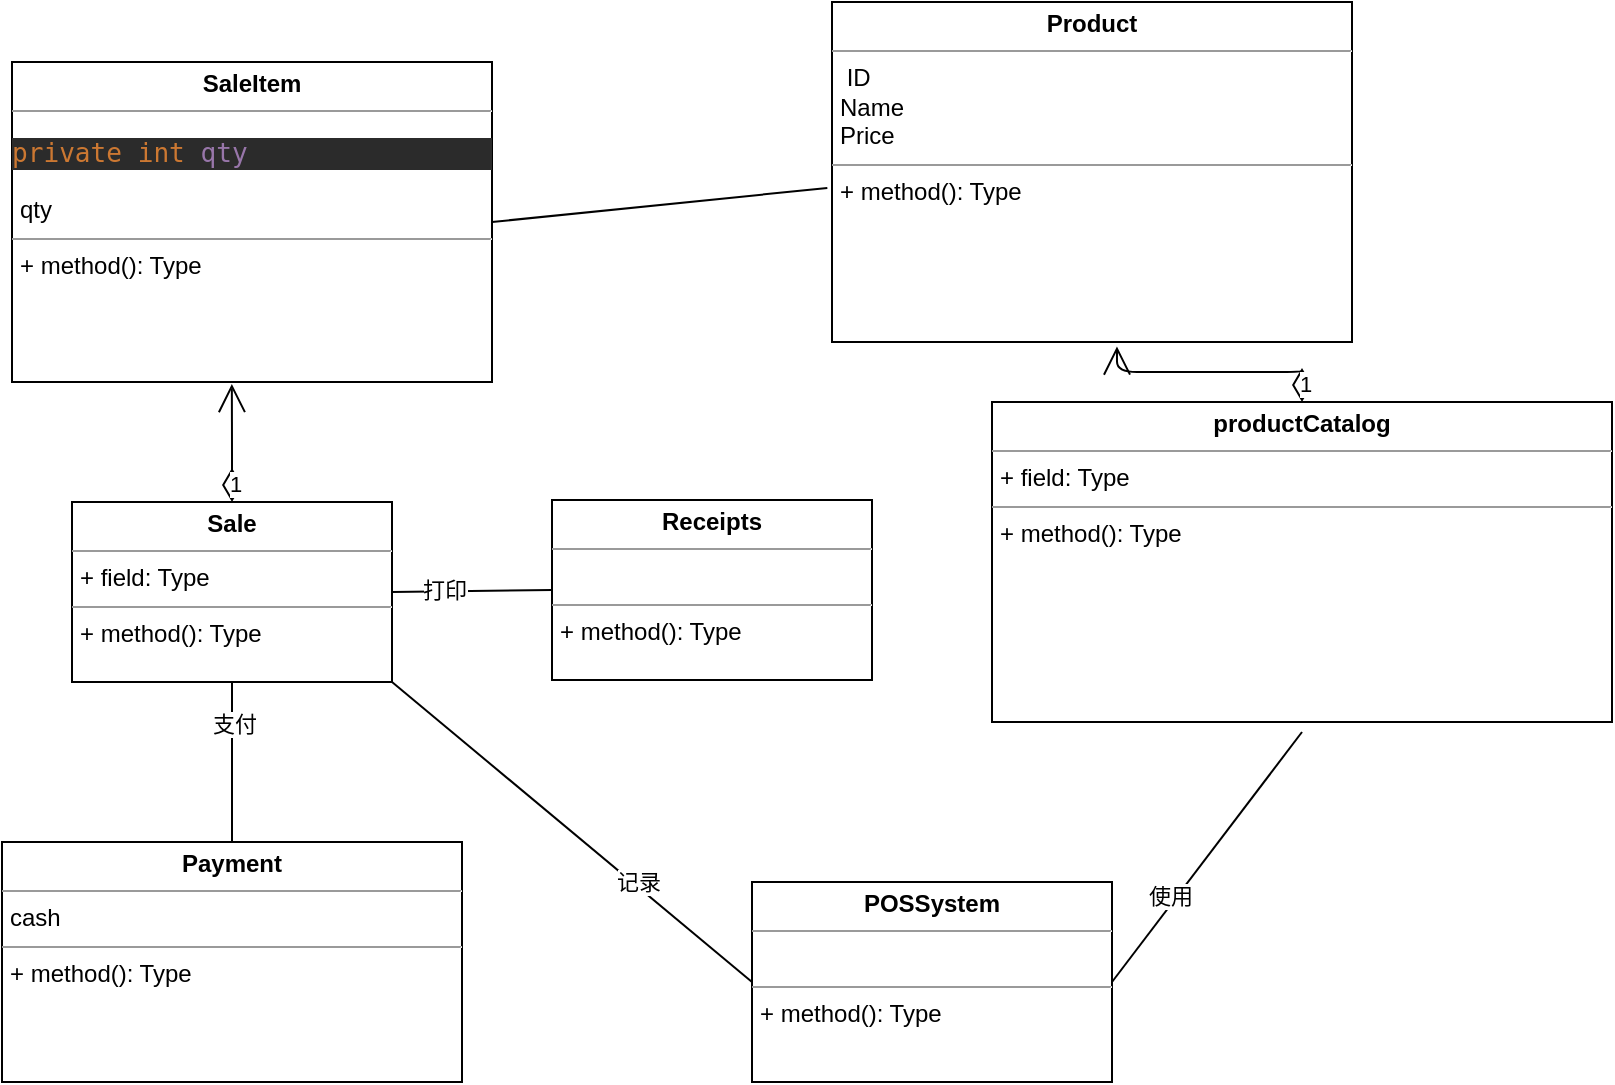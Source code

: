 <mxfile version="14.1.8" type="device"><diagram id="YsVwFyim33YzfqXXSGdD" name="第 1 页"><mxGraphModel dx="1026" dy="594" grid="1" gridSize="10" guides="1" tooltips="1" connect="1" arrows="1" fold="1" page="1" pageScale="1" pageWidth="827" pageHeight="1169" math="0" shadow="0"><root><mxCell id="0"/><mxCell id="1" parent="0"/><mxCell id="7Kuevv2WQiWlaJI7wpiE-1" value="&lt;p style=&quot;margin: 0px ; margin-top: 4px ; text-align: center&quot;&gt;&lt;b&gt;Payment&lt;/b&gt;&lt;/p&gt;&lt;hr size=&quot;1&quot;&gt;&lt;p style=&quot;margin: 0px ; margin-left: 4px&quot;&gt;cash&lt;/p&gt;&lt;hr size=&quot;1&quot;&gt;&lt;p style=&quot;margin: 0px ; margin-left: 4px&quot;&gt;+ method(): Type&lt;/p&gt;" style="verticalAlign=top;align=left;overflow=fill;fontSize=12;fontFamily=Helvetica;html=1;" vertex="1" parent="1"><mxGeometry x="55" y="430" width="230" height="120" as="geometry"/></mxCell><mxCell id="7Kuevv2WQiWlaJI7wpiE-8" value="&lt;p style=&quot;margin: 0px ; margin-top: 4px ; text-align: center&quot;&gt;&lt;b&gt;productCatalog&lt;/b&gt;&lt;/p&gt;&lt;hr size=&quot;1&quot;&gt;&lt;p style=&quot;margin: 0px ; margin-left: 4px&quot;&gt;+ field: Type&lt;/p&gt;&lt;hr size=&quot;1&quot;&gt;&lt;p style=&quot;margin: 0px ; margin-left: 4px&quot;&gt;+ method(): Type&lt;/p&gt;" style="verticalAlign=top;align=left;overflow=fill;fontSize=12;fontFamily=Helvetica;html=1;" vertex="1" parent="1"><mxGeometry x="550" y="210" width="310" height="160" as="geometry"/></mxCell><mxCell id="7Kuevv2WQiWlaJI7wpiE-9" value="&lt;p style=&quot;margin: 0px ; margin-top: 4px ; text-align: center&quot;&gt;&lt;b&gt;POSSystem&lt;/b&gt;&lt;/p&gt;&lt;hr size=&quot;1&quot;&gt;&lt;p style=&quot;margin: 0px ; margin-left: 4px&quot;&gt;&lt;br&gt;&lt;/p&gt;&lt;hr size=&quot;1&quot;&gt;&lt;p style=&quot;margin: 0px ; margin-left: 4px&quot;&gt;+ method(): Type&lt;/p&gt;" style="verticalAlign=top;align=left;overflow=fill;fontSize=12;fontFamily=Helvetica;html=1;" vertex="1" parent="1"><mxGeometry x="430" y="450" width="180" height="100" as="geometry"/></mxCell><mxCell id="7Kuevv2WQiWlaJI7wpiE-10" value="&lt;p style=&quot;margin: 0px ; margin-top: 4px ; text-align: center&quot;&gt;&lt;b&gt;Product&lt;/b&gt;&lt;/p&gt;&lt;hr size=&quot;1&quot;&gt;&lt;p style=&quot;margin: 0px ; margin-left: 4px&quot;&gt;&amp;nbsp;ID&lt;/p&gt;&lt;p style=&quot;margin: 0px ; margin-left: 4px&quot;&gt;Name&lt;/p&gt;&lt;p style=&quot;margin: 0px ; margin-left: 4px&quot;&gt;Price&lt;/p&gt;&lt;hr size=&quot;1&quot;&gt;&lt;p style=&quot;margin: 0px ; margin-left: 4px&quot;&gt;+ method(): Type&lt;/p&gt;" style="verticalAlign=top;align=left;overflow=fill;fontSize=12;fontFamily=Helvetica;html=1;" vertex="1" parent="1"><mxGeometry x="470" y="10" width="260" height="170" as="geometry"/></mxCell><mxCell id="7Kuevv2WQiWlaJI7wpiE-11" value="&lt;p style=&quot;margin: 0px ; margin-top: 4px ; text-align: center&quot;&gt;&lt;b&gt;SaleItem&lt;/b&gt;&lt;/p&gt;&lt;hr size=&quot;1&quot;&gt;&lt;pre style=&quot;background-color: #2b2b2b ; color: #a9b7c6 ; font-family: &amp;#34;jetbrains mono&amp;#34; , monospace ; font-size: 9.8pt&quot;&gt;&lt;span style=&quot;color: #cc7832&quot;&gt;private int &lt;/span&gt;&lt;span style=&quot;color: #9876aa&quot;&gt;qty&lt;/span&gt;&lt;/pre&gt;&lt;p style=&quot;margin: 0px ; margin-left: 4px&quot;&gt;qty&lt;/p&gt;&lt;hr size=&quot;1&quot;&gt;&lt;p style=&quot;margin: 0px ; margin-left: 4px&quot;&gt;+ method(): Type&lt;/p&gt;" style="verticalAlign=top;align=left;overflow=fill;fontSize=12;fontFamily=Helvetica;html=1;" vertex="1" parent="1"><mxGeometry x="60" y="40" width="240" height="160" as="geometry"/></mxCell><mxCell id="7Kuevv2WQiWlaJI7wpiE-12" value="&lt;p style=&quot;margin: 0px ; margin-top: 4px ; text-align: center&quot;&gt;&lt;b&gt;Sale&lt;/b&gt;&lt;/p&gt;&lt;hr size=&quot;1&quot;&gt;&lt;p style=&quot;margin: 0px ; margin-left: 4px&quot;&gt;+ field: Type&lt;/p&gt;&lt;hr size=&quot;1&quot;&gt;&lt;p style=&quot;margin: 0px ; margin-left: 4px&quot;&gt;+ method(): Type&lt;/p&gt;" style="verticalAlign=top;align=left;overflow=fill;fontSize=12;fontFamily=Helvetica;html=1;" vertex="1" parent="1"><mxGeometry x="90" y="260" width="160" height="90" as="geometry"/></mxCell><mxCell id="7Kuevv2WQiWlaJI7wpiE-16" value="1" style="endArrow=open;html=1;endSize=12;startArrow=diamondThin;startSize=14;startFill=0;edgeStyle=orthogonalEdgeStyle;align=left;verticalAlign=bottom;exitX=0.5;exitY=0;exitDx=0;exitDy=0;entryX=0.548;entryY=1.013;entryDx=0;entryDy=0;entryPerimeter=0;" edge="1" parent="1" source="7Kuevv2WQiWlaJI7wpiE-8" target="7Kuevv2WQiWlaJI7wpiE-10"><mxGeometry x="-1" y="3" relative="1" as="geometry"><mxPoint x="330" y="310" as="sourcePoint"/><mxPoint x="490" y="310" as="targetPoint"/></mxGeometry></mxCell><mxCell id="7Kuevv2WQiWlaJI7wpiE-17" value="1" style="endArrow=open;html=1;endSize=12;startArrow=diamondThin;startSize=14;startFill=0;edgeStyle=orthogonalEdgeStyle;align=left;verticalAlign=bottom;exitX=0.5;exitY=0;exitDx=0;exitDy=0;entryX=0.458;entryY=1.006;entryDx=0;entryDy=0;entryPerimeter=0;" edge="1" parent="1" source="7Kuevv2WQiWlaJI7wpiE-12" target="7Kuevv2WQiWlaJI7wpiE-11"><mxGeometry x="-1" y="3" relative="1" as="geometry"><mxPoint x="330" y="310" as="sourcePoint"/><mxPoint x="490" y="310" as="targetPoint"/></mxGeometry></mxCell><mxCell id="7Kuevv2WQiWlaJI7wpiE-18" value="" style="endArrow=none;html=1;exitX=1;exitY=0.5;exitDx=0;exitDy=0;entryX=-0.009;entryY=0.547;entryDx=0;entryDy=0;entryPerimeter=0;" edge="1" parent="1" source="7Kuevv2WQiWlaJI7wpiE-11" target="7Kuevv2WQiWlaJI7wpiE-10"><mxGeometry width="50" height="50" relative="1" as="geometry"><mxPoint x="390" y="330" as="sourcePoint"/><mxPoint x="440" y="280" as="targetPoint"/></mxGeometry></mxCell><mxCell id="7Kuevv2WQiWlaJI7wpiE-19" value="" style="endArrow=none;html=1;exitX=0.5;exitY=1;exitDx=0;exitDy=0;entryX=0.5;entryY=0;entryDx=0;entryDy=0;" edge="1" parent="1" source="7Kuevv2WQiWlaJI7wpiE-12" target="7Kuevv2WQiWlaJI7wpiE-1"><mxGeometry width="50" height="50" relative="1" as="geometry"><mxPoint x="390" y="330" as="sourcePoint"/><mxPoint x="440" y="280" as="targetPoint"/></mxGeometry></mxCell><mxCell id="7Kuevv2WQiWlaJI7wpiE-20" value="支付" style="edgeLabel;html=1;align=center;verticalAlign=middle;resizable=0;points=[];" vertex="1" connectable="0" parent="7Kuevv2WQiWlaJI7wpiE-19"><mxGeometry x="-0.48" y="1" relative="1" as="geometry"><mxPoint as="offset"/></mxGeometry></mxCell><mxCell id="7Kuevv2WQiWlaJI7wpiE-21" value="&lt;p style=&quot;margin: 0px ; margin-top: 4px ; text-align: center&quot;&gt;&lt;b&gt;Receipts&lt;/b&gt;&lt;/p&gt;&lt;hr size=&quot;1&quot;&gt;&lt;p style=&quot;margin: 0px ; margin-left: 4px&quot;&gt;&lt;br&gt;&lt;/p&gt;&lt;hr size=&quot;1&quot;&gt;&lt;p style=&quot;margin: 0px ; margin-left: 4px&quot;&gt;+ method(): Type&lt;/p&gt;" style="verticalAlign=top;align=left;overflow=fill;fontSize=12;fontFamily=Helvetica;html=1;" vertex="1" parent="1"><mxGeometry x="330" y="259" width="160" height="90" as="geometry"/></mxCell><mxCell id="7Kuevv2WQiWlaJI7wpiE-24" value="" style="endArrow=none;html=1;exitX=1;exitY=0.5;exitDx=0;exitDy=0;entryX=0;entryY=0.5;entryDx=0;entryDy=0;" edge="1" parent="1" source="7Kuevv2WQiWlaJI7wpiE-12" target="7Kuevv2WQiWlaJI7wpiE-21"><mxGeometry width="50" height="50" relative="1" as="geometry"><mxPoint x="390" y="330" as="sourcePoint"/><mxPoint x="440" y="280" as="targetPoint"/></mxGeometry></mxCell><mxCell id="7Kuevv2WQiWlaJI7wpiE-25" value="打印" style="edgeLabel;html=1;align=center;verticalAlign=middle;resizable=0;points=[];" vertex="1" connectable="0" parent="7Kuevv2WQiWlaJI7wpiE-24"><mxGeometry x="-0.365" y="1" relative="1" as="geometry"><mxPoint as="offset"/></mxGeometry></mxCell><mxCell id="7Kuevv2WQiWlaJI7wpiE-26" value="" style="endArrow=none;html=1;exitX=1;exitY=1;exitDx=0;exitDy=0;entryX=0;entryY=0.5;entryDx=0;entryDy=0;" edge="1" parent="1" source="7Kuevv2WQiWlaJI7wpiE-12" target="7Kuevv2WQiWlaJI7wpiE-9"><mxGeometry width="50" height="50" relative="1" as="geometry"><mxPoint x="390" y="440" as="sourcePoint"/><mxPoint x="440" y="390" as="targetPoint"/></mxGeometry></mxCell><mxCell id="7Kuevv2WQiWlaJI7wpiE-31" value="记录" style="edgeLabel;html=1;align=center;verticalAlign=middle;resizable=0;points=[];" vertex="1" connectable="0" parent="7Kuevv2WQiWlaJI7wpiE-26"><mxGeometry x="0.349" y="2" relative="1" as="geometry"><mxPoint as="offset"/></mxGeometry></mxCell><mxCell id="7Kuevv2WQiWlaJI7wpiE-28" value="" style="endArrow=none;html=1;entryX=1;entryY=0.5;entryDx=0;entryDy=0;" edge="1" parent="1" target="7Kuevv2WQiWlaJI7wpiE-9"><mxGeometry width="50" height="50" relative="1" as="geometry"><mxPoint x="705" y="375" as="sourcePoint"/><mxPoint x="440" y="290" as="targetPoint"/><Array as="points"/></mxGeometry></mxCell><mxCell id="7Kuevv2WQiWlaJI7wpiE-30" value="使用" style="edgeLabel;html=1;align=center;verticalAlign=middle;resizable=0;points=[];" vertex="1" connectable="0" parent="7Kuevv2WQiWlaJI7wpiE-28"><mxGeometry x="0.337" y="-3" relative="1" as="geometry"><mxPoint as="offset"/></mxGeometry></mxCell></root></mxGraphModel></diagram></mxfile>